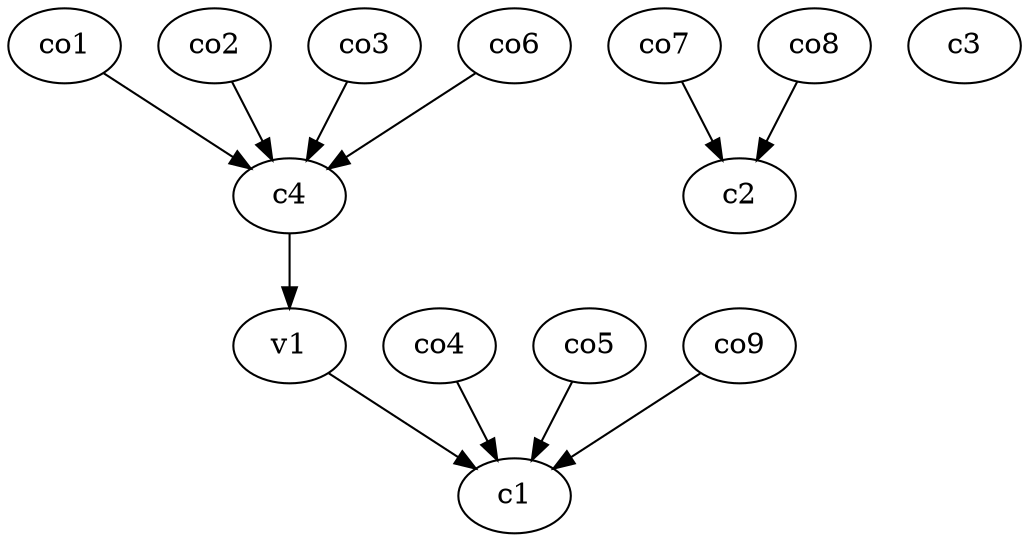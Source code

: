 strict digraph  {
c1;
c2;
c3;
c4;
v1;
co1;
co2;
co3;
co4;
co5;
co6;
co7;
co8;
co9;
c4 -> v1  [weight=1];
v1 -> c1  [weight=1];
co1 -> c4  [weight=1];
co2 -> c4  [weight=1];
co3 -> c4  [weight=1];
co4 -> c1  [weight=1];
co5 -> c1  [weight=1];
co6 -> c4  [weight=1];
co7 -> c2  [weight=1];
co8 -> c2  [weight=1];
co9 -> c1  [weight=1];
}
